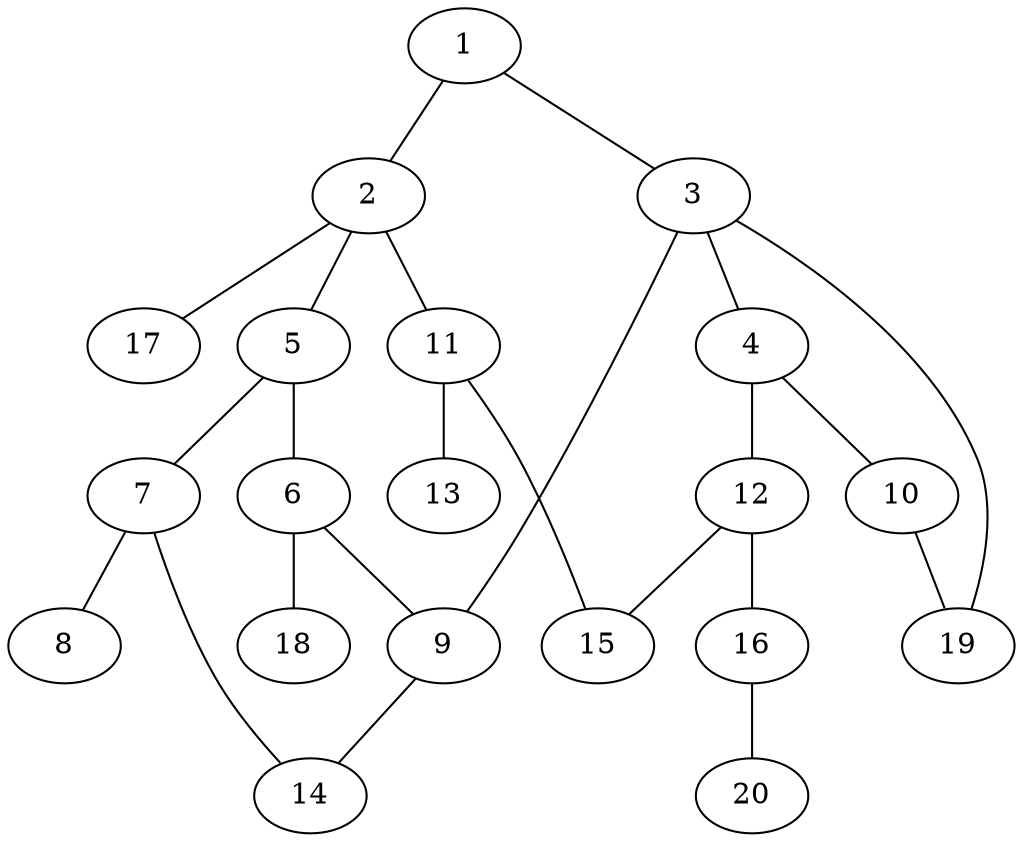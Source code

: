 graph graphname {1--2
1--3
2--5
2--11
2--17
3--4
3--9
3--19
4--10
4--12
5--6
5--7
6--9
6--18
7--8
7--14
9--14
10--19
11--13
11--15
12--15
12--16
16--20
}